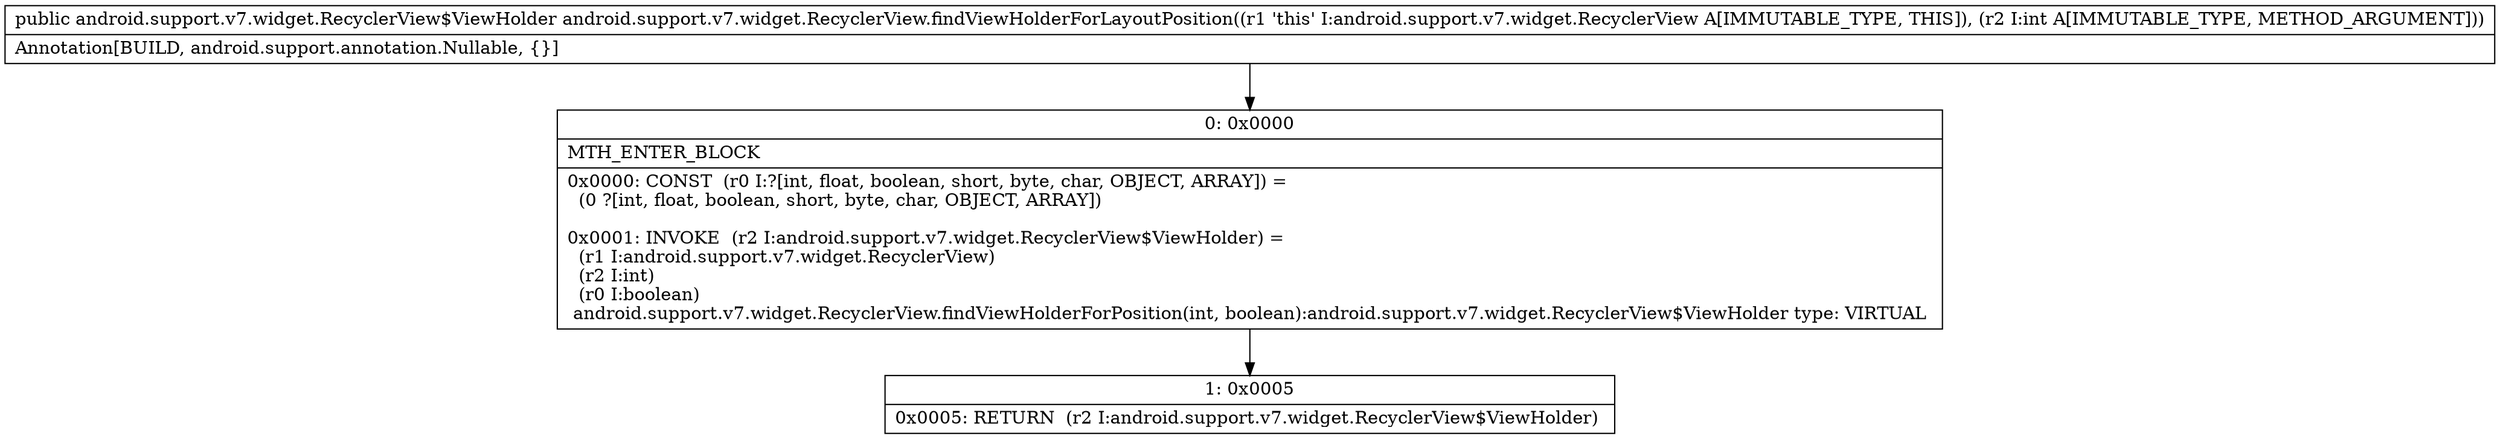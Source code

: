 digraph "CFG forandroid.support.v7.widget.RecyclerView.findViewHolderForLayoutPosition(I)Landroid\/support\/v7\/widget\/RecyclerView$ViewHolder;" {
Node_0 [shape=record,label="{0\:\ 0x0000|MTH_ENTER_BLOCK\l|0x0000: CONST  (r0 I:?[int, float, boolean, short, byte, char, OBJECT, ARRAY]) = \l  (0 ?[int, float, boolean, short, byte, char, OBJECT, ARRAY])\l \l0x0001: INVOKE  (r2 I:android.support.v7.widget.RecyclerView$ViewHolder) = \l  (r1 I:android.support.v7.widget.RecyclerView)\l  (r2 I:int)\l  (r0 I:boolean)\l android.support.v7.widget.RecyclerView.findViewHolderForPosition(int, boolean):android.support.v7.widget.RecyclerView$ViewHolder type: VIRTUAL \l}"];
Node_1 [shape=record,label="{1\:\ 0x0005|0x0005: RETURN  (r2 I:android.support.v7.widget.RecyclerView$ViewHolder) \l}"];
MethodNode[shape=record,label="{public android.support.v7.widget.RecyclerView$ViewHolder android.support.v7.widget.RecyclerView.findViewHolderForLayoutPosition((r1 'this' I:android.support.v7.widget.RecyclerView A[IMMUTABLE_TYPE, THIS]), (r2 I:int A[IMMUTABLE_TYPE, METHOD_ARGUMENT]))  | Annotation[BUILD, android.support.annotation.Nullable, \{\}]\l}"];
MethodNode -> Node_0;
Node_0 -> Node_1;
}

